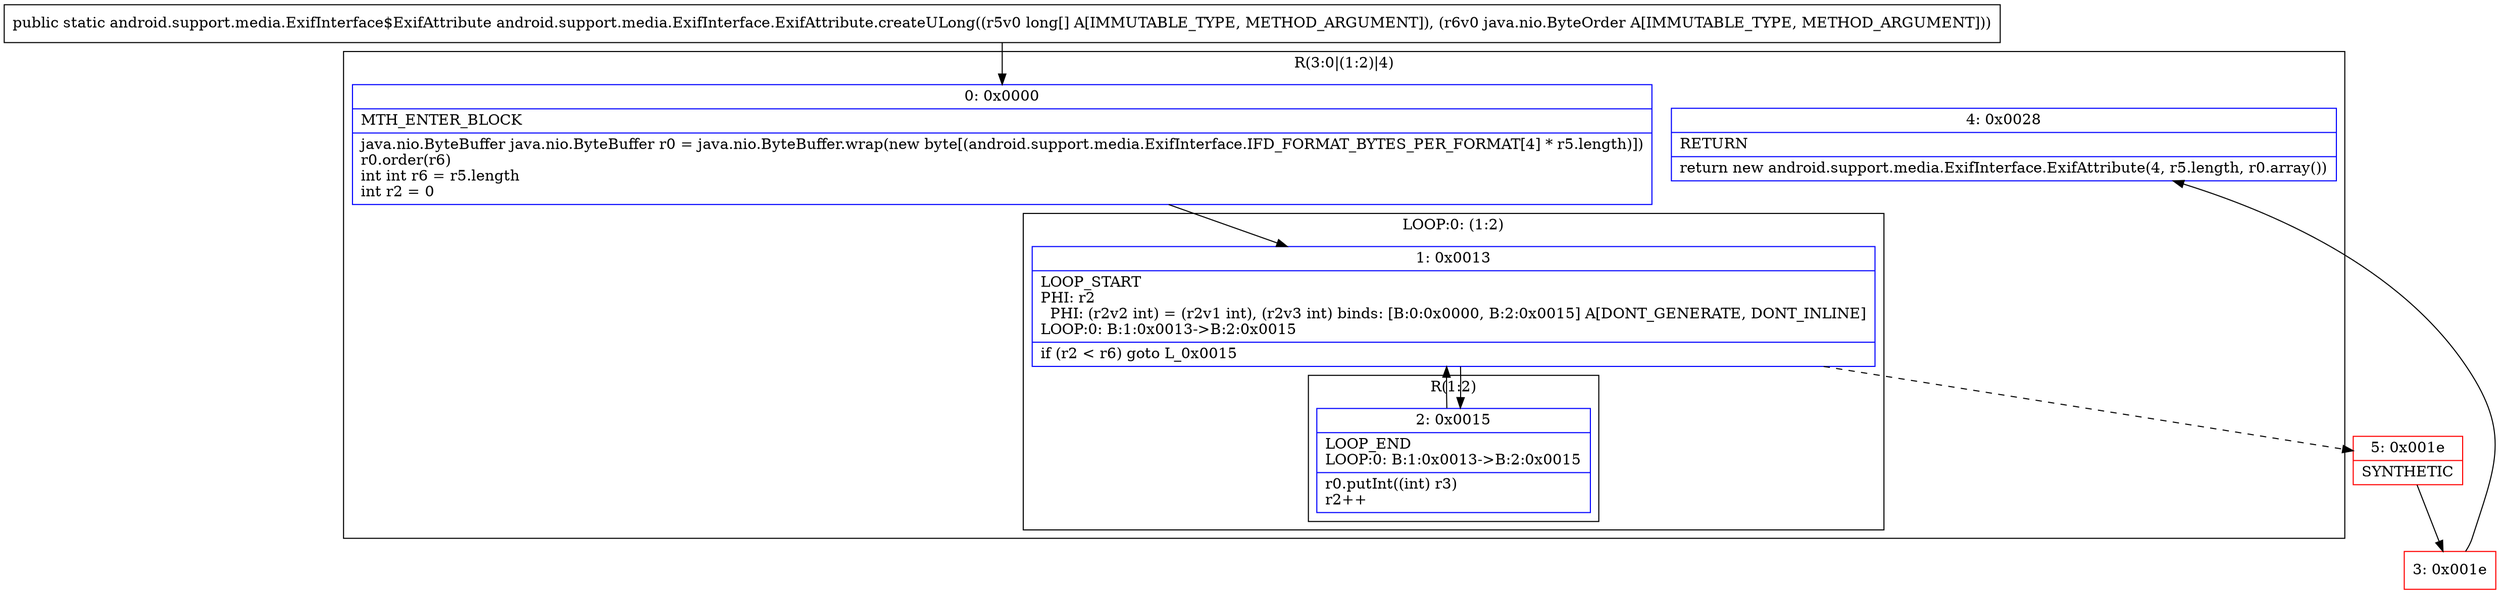 digraph "CFG forandroid.support.media.ExifInterface.ExifAttribute.createULong([JLjava\/nio\/ByteOrder;)Landroid\/support\/media\/ExifInterface$ExifAttribute;" {
subgraph cluster_Region_1705662199 {
label = "R(3:0|(1:2)|4)";
node [shape=record,color=blue];
Node_0 [shape=record,label="{0\:\ 0x0000|MTH_ENTER_BLOCK\l|java.nio.ByteBuffer java.nio.ByteBuffer r0 = java.nio.ByteBuffer.wrap(new byte[(android.support.media.ExifInterface.IFD_FORMAT_BYTES_PER_FORMAT[4] * r5.length)])\lr0.order(r6)\lint int r6 = r5.length\lint r2 = 0\l}"];
subgraph cluster_LoopRegion_1027971340 {
label = "LOOP:0: (1:2)";
node [shape=record,color=blue];
Node_1 [shape=record,label="{1\:\ 0x0013|LOOP_START\lPHI: r2 \l  PHI: (r2v2 int) = (r2v1 int), (r2v3 int) binds: [B:0:0x0000, B:2:0x0015] A[DONT_GENERATE, DONT_INLINE]\lLOOP:0: B:1:0x0013\-\>B:2:0x0015\l|if (r2 \< r6) goto L_0x0015\l}"];
subgraph cluster_Region_391613427 {
label = "R(1:2)";
node [shape=record,color=blue];
Node_2 [shape=record,label="{2\:\ 0x0015|LOOP_END\lLOOP:0: B:1:0x0013\-\>B:2:0x0015\l|r0.putInt((int) r3)\lr2++\l}"];
}
}
Node_4 [shape=record,label="{4\:\ 0x0028|RETURN\l|return new android.support.media.ExifInterface.ExifAttribute(4, r5.length, r0.array())\l}"];
}
Node_3 [shape=record,color=red,label="{3\:\ 0x001e}"];
Node_5 [shape=record,color=red,label="{5\:\ 0x001e|SYNTHETIC\l}"];
MethodNode[shape=record,label="{public static android.support.media.ExifInterface$ExifAttribute android.support.media.ExifInterface.ExifAttribute.createULong((r5v0 long[] A[IMMUTABLE_TYPE, METHOD_ARGUMENT]), (r6v0 java.nio.ByteOrder A[IMMUTABLE_TYPE, METHOD_ARGUMENT])) }"];
MethodNode -> Node_0;
Node_0 -> Node_1;
Node_1 -> Node_2;
Node_1 -> Node_5[style=dashed];
Node_2 -> Node_1;
Node_3 -> Node_4;
Node_5 -> Node_3;
}

